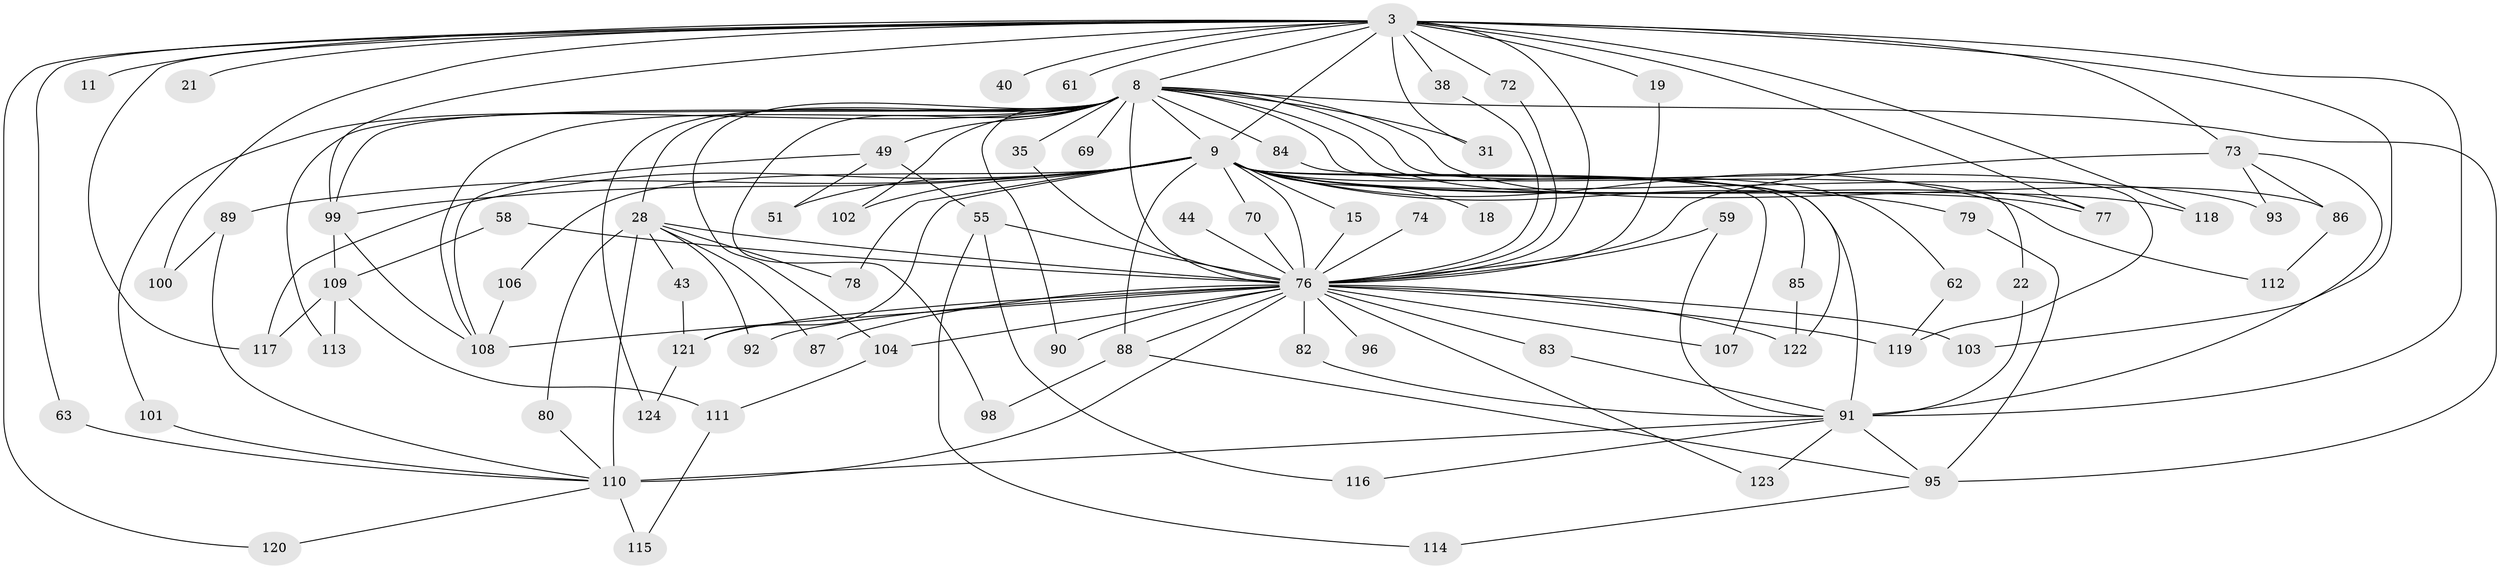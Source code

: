 // original degree distribution, {23: 0.04032258064516129, 20: 0.008064516129032258, 17: 0.008064516129032258, 25: 0.016129032258064516, 24: 0.008064516129032258, 2: 0.5564516129032258, 6: 0.016129032258064516, 5: 0.03225806451612903, 4: 0.0967741935483871, 7: 0.024193548387096774, 12: 0.008064516129032258, 3: 0.18548387096774194}
// Generated by graph-tools (version 1.1) at 2025/48/03/04/25 21:48:04]
// undirected, 74 vertices, 142 edges
graph export_dot {
graph [start="1"]
  node [color=gray90,style=filled];
  3 [super="+1"];
  8 [super="+2"];
  9 [super="+7"];
  11;
  15;
  18;
  19;
  21;
  22;
  28 [super="+23"];
  31;
  35;
  38;
  40;
  43;
  44;
  49 [super="+25"];
  51;
  55;
  58;
  59;
  61 [super="+37"];
  62;
  63;
  69;
  70;
  72 [super="+27"];
  73 [super="+48+45"];
  74;
  76 [super="+29+5+67+71"];
  77 [super="+66"];
  78;
  79;
  80;
  82;
  83;
  84;
  85;
  86;
  87;
  88 [super="+12+14"];
  89;
  90;
  91 [super="+26+60"];
  92;
  93;
  95 [super="+16+94"];
  96;
  98;
  99 [super="+24+75+64"];
  100;
  101;
  102;
  103;
  104 [super="+53"];
  106;
  107;
  108 [super="+81+105"];
  109;
  110 [super="+56+97"];
  111;
  112;
  113;
  114;
  115;
  116;
  117 [super="+52"];
  118;
  119 [super="+46"];
  120;
  121 [super="+32+65"];
  122 [super="+13"];
  123;
  124;
  3 -- 8 [weight=4];
  3 -- 9 [weight=4];
  3 -- 11 [weight=2];
  3 -- 40 [weight=2];
  3 -- 61 [weight=3];
  3 -- 63;
  3 -- 72 [weight=2];
  3 -- 103;
  3 -- 118;
  3 -- 120;
  3 -- 19;
  3 -- 21;
  3 -- 91 [weight=3];
  3 -- 31;
  3 -- 100;
  3 -- 38;
  3 -- 99;
  3 -- 76 [weight=10];
  3 -- 117;
  3 -- 77;
  3 -- 73;
  8 -- 9 [weight=4];
  8 -- 28 [weight=3];
  8 -- 31;
  8 -- 69 [weight=2];
  8 -- 77;
  8 -- 84;
  8 -- 90;
  8 -- 104 [weight=2];
  8 -- 113;
  8 -- 124;
  8 -- 76 [weight=10];
  8 -- 22;
  8 -- 86;
  8 -- 98;
  8 -- 35;
  8 -- 101;
  8 -- 102;
  8 -- 49 [weight=3];
  8 -- 95 [weight=2];
  8 -- 99;
  8 -- 119;
  8 -- 108;
  9 -- 15;
  9 -- 18 [weight=2];
  9 -- 79 [weight=2];
  9 -- 85;
  9 -- 88 [weight=3];
  9 -- 93;
  9 -- 99;
  9 -- 118;
  9 -- 70;
  9 -- 78;
  9 -- 89;
  9 -- 102;
  9 -- 106;
  9 -- 107;
  9 -- 112;
  9 -- 51;
  9 -- 62;
  9 -- 91 [weight=5];
  9 -- 121;
  9 -- 76 [weight=11];
  9 -- 117;
  9 -- 77;
  15 -- 76;
  19 -- 76;
  22 -- 91;
  28 -- 43;
  28 -- 78;
  28 -- 80;
  28 -- 87;
  28 -- 92;
  28 -- 76;
  28 -- 110;
  35 -- 76;
  38 -- 76;
  43 -- 121;
  44 -- 76 [weight=2];
  49 -- 51;
  49 -- 55;
  49 -- 108;
  55 -- 114;
  55 -- 116;
  55 -- 76;
  58 -- 109;
  58 -- 76 [weight=2];
  59 -- 91;
  59 -- 76;
  62 -- 119;
  63 -- 110;
  70 -- 76;
  72 -- 76;
  73 -- 86;
  73 -- 91;
  73 -- 93;
  73 -- 76 [weight=2];
  74 -- 76 [weight=2];
  76 -- 87;
  76 -- 88;
  76 -- 90;
  76 -- 96;
  76 -- 122 [weight=3];
  76 -- 104;
  76 -- 107;
  76 -- 119 [weight=2];
  76 -- 123;
  76 -- 110 [weight=3];
  76 -- 82;
  76 -- 83;
  76 -- 92;
  76 -- 103;
  76 -- 121 [weight=3];
  76 -- 108 [weight=4];
  79 -- 95;
  80 -- 110;
  82 -- 91;
  83 -- 91;
  84 -- 122;
  85 -- 122;
  86 -- 112;
  88 -- 98;
  88 -- 95;
  89 -- 100;
  89 -- 110;
  91 -- 116;
  91 -- 123;
  91 -- 110 [weight=2];
  91 -- 95;
  95 -- 114;
  99 -- 109;
  99 -- 108 [weight=3];
  101 -- 110;
  104 -- 111;
  106 -- 108;
  109 -- 111;
  109 -- 113;
  109 -- 117;
  110 -- 120;
  110 -- 115;
  111 -- 115;
  121 -- 124;
}
